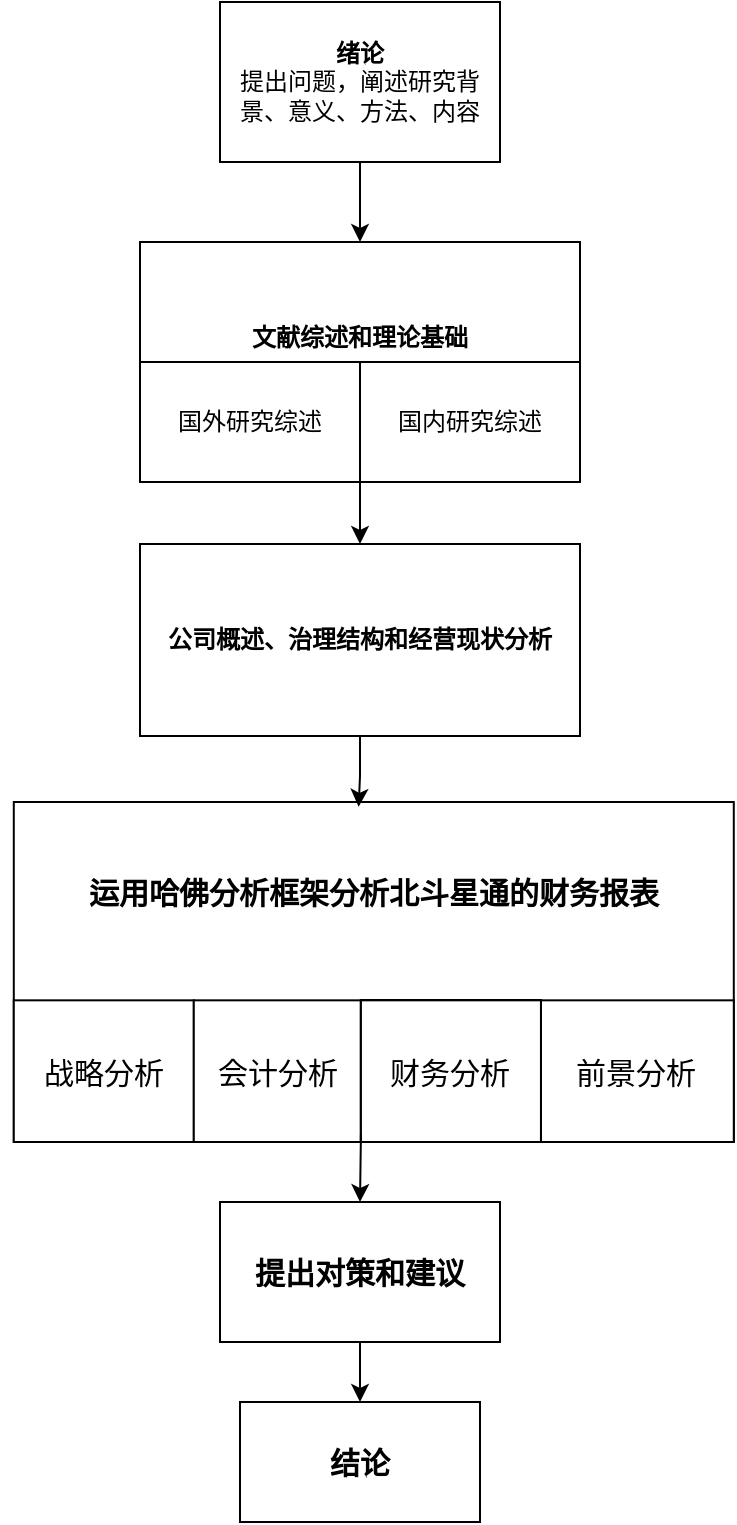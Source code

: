<mxfile version="14.1.8" type="github">
  <diagram id="C5RBs43oDa-KdzZeNtuy" name="Page-1">
    <mxGraphModel dx="586" dy="879" grid="1" gridSize="10" guides="1" tooltips="1" connect="1" arrows="1" fold="1" page="1" pageScale="1" pageWidth="827" pageHeight="1169" math="0" shadow="0">
      <root>
        <mxCell id="WIyWlLk6GJQsqaUBKTNV-0" />
        <mxCell id="WIyWlLk6GJQsqaUBKTNV-1" parent="WIyWlLk6GJQsqaUBKTNV-0" />
        <mxCell id="F_8K6QHJmM84Rk0KRCar-3" value="" style="edgeStyle=orthogonalEdgeStyle;rounded=0;orthogonalLoop=1;jettySize=auto;html=1;" edge="1" parent="WIyWlLk6GJQsqaUBKTNV-1" source="F_8K6QHJmM84Rk0KRCar-1" target="F_8K6QHJmM84Rk0KRCar-2">
          <mxGeometry relative="1" as="geometry" />
        </mxCell>
        <mxCell id="F_8K6QHJmM84Rk0KRCar-1" value="&lt;div&gt;&lt;b&gt;绪论&lt;/b&gt;&lt;/div&gt;&lt;div&gt;提出问题，阐述研究背景、意义、方法、内容&lt;br&gt;&lt;/div&gt;" style="rounded=0;whiteSpace=wrap;html=1;" vertex="1" parent="WIyWlLk6GJQsqaUBKTNV-1">
          <mxGeometry x="250" y="160" width="140" height="80" as="geometry" />
        </mxCell>
        <mxCell id="F_8K6QHJmM84Rk0KRCar-2" value="&lt;div&gt;文献综述和理论基础&lt;/div&gt;" style="whiteSpace=wrap;html=1;rounded=0;fontStyle=1" vertex="1" parent="WIyWlLk6GJQsqaUBKTNV-1">
          <mxGeometry x="210" y="280" width="220" height="96" as="geometry" />
        </mxCell>
        <mxCell id="F_8K6QHJmM84Rk0KRCar-18" style="edgeStyle=orthogonalEdgeStyle;rounded=0;orthogonalLoop=1;jettySize=auto;html=1;exitX=1;exitY=0.5;exitDx=0;exitDy=0;fontSize=15;" edge="1" parent="WIyWlLk6GJQsqaUBKTNV-1" source="F_8K6QHJmM84Rk0KRCar-4" target="F_8K6QHJmM84Rk0KRCar-17">
          <mxGeometry relative="1" as="geometry">
            <Array as="points">
              <mxPoint x="320" y="390" />
              <mxPoint x="320" y="390" />
            </Array>
          </mxGeometry>
        </mxCell>
        <mxCell id="F_8K6QHJmM84Rk0KRCar-4" value="国外研究综述" style="rounded=0;whiteSpace=wrap;html=1;" vertex="1" parent="WIyWlLk6GJQsqaUBKTNV-1">
          <mxGeometry x="210" y="340" width="110" height="60" as="geometry" />
        </mxCell>
        <mxCell id="F_8K6QHJmM84Rk0KRCar-5" value="国内研究综述" style="rounded=0;whiteSpace=wrap;html=1;" vertex="1" parent="WIyWlLk6GJQsqaUBKTNV-1">
          <mxGeometry x="320" y="340" width="110" height="60" as="geometry" />
        </mxCell>
        <mxCell id="F_8K6QHJmM84Rk0KRCar-15" value="" style="group" vertex="1" connectable="0" parent="WIyWlLk6GJQsqaUBKTNV-1">
          <mxGeometry x="140" y="560" width="360" height="170" as="geometry" />
        </mxCell>
        <mxCell id="F_8K6QHJmM84Rk0KRCar-6" value="运用哈佛分析框架分析北斗星通的财务报表" style="rounded=0;whiteSpace=wrap;html=1;fontStyle=1;fontSize=15;spacingTop=-80;container=1;" vertex="1" parent="F_8K6QHJmM84Rk0KRCar-15">
          <mxGeometry x="6.894" width="360.0" height="170" as="geometry" />
        </mxCell>
        <mxCell id="F_8K6QHJmM84Rk0KRCar-7" value="战略分析" style="rounded=0;whiteSpace=wrap;html=1;fontSize=15;" vertex="1" parent="F_8K6QHJmM84Rk0KRCar-15">
          <mxGeometry x="6.894" y="99.167" width="90.0" height="70.833" as="geometry" />
        </mxCell>
        <mxCell id="F_8K6QHJmM84Rk0KRCar-8" value="会计分析" style="rounded=0;whiteSpace=wrap;html=1;fontSize=15;" vertex="1" parent="F_8K6QHJmM84Rk0KRCar-15">
          <mxGeometry x="96.894" y="99.167" width="83.571" height="70.833" as="geometry" />
        </mxCell>
        <mxCell id="F_8K6QHJmM84Rk0KRCar-9" value="" style="rounded=0;whiteSpace=wrap;html=1;fontSize=15;" vertex="1" parent="F_8K6QHJmM84Rk0KRCar-15">
          <mxGeometry x="180.465" y="99.167" width="90.0" height="70.833" as="geometry" />
        </mxCell>
        <mxCell id="F_8K6QHJmM84Rk0KRCar-10" value="前景分析" style="rounded=0;whiteSpace=wrap;html=1;fontSize=15;" vertex="1" parent="F_8K6QHJmM84Rk0KRCar-15">
          <mxGeometry x="270.465" y="99.167" width="96.429" height="70.833" as="geometry" />
        </mxCell>
        <mxCell id="F_8K6QHJmM84Rk0KRCar-11" value="" style="rounded=0;whiteSpace=wrap;html=1;fontSize=15;" vertex="1" parent="F_8K6QHJmM84Rk0KRCar-15">
          <mxGeometry x="180.465" y="99.167" width="90.0" height="70.833" as="geometry" />
        </mxCell>
        <mxCell id="F_8K6QHJmM84Rk0KRCar-12" value="" style="rounded=0;whiteSpace=wrap;html=1;fontSize=15;" vertex="1" parent="F_8K6QHJmM84Rk0KRCar-15">
          <mxGeometry x="180.465" y="99.167" width="90.0" height="70.833" as="geometry" />
        </mxCell>
        <mxCell id="F_8K6QHJmM84Rk0KRCar-13" value="财务分析" style="rounded=0;whiteSpace=wrap;html=1;fontSize=15;" vertex="1" parent="F_8K6QHJmM84Rk0KRCar-15">
          <mxGeometry x="180.465" y="99.167" width="90.0" height="70.833" as="geometry" />
        </mxCell>
        <mxCell id="F_8K6QHJmM84Rk0KRCar-20" style="edgeStyle=orthogonalEdgeStyle;rounded=0;orthogonalLoop=1;jettySize=auto;html=1;entryX=0.479;entryY=0.014;entryDx=0;entryDy=0;entryPerimeter=0;fontSize=15;" edge="1" parent="WIyWlLk6GJQsqaUBKTNV-1" source="F_8K6QHJmM84Rk0KRCar-17" target="F_8K6QHJmM84Rk0KRCar-6">
          <mxGeometry relative="1" as="geometry" />
        </mxCell>
        <mxCell id="F_8K6QHJmM84Rk0KRCar-17" value="公司概述、治理结构和经营现状分析" style="whiteSpace=wrap;html=1;rounded=0;fontStyle=1" vertex="1" parent="WIyWlLk6GJQsqaUBKTNV-1">
          <mxGeometry x="210" y="431" width="220" height="96" as="geometry" />
        </mxCell>
        <mxCell id="F_8K6QHJmM84Rk0KRCar-25" style="edgeStyle=orthogonalEdgeStyle;rounded=0;orthogonalLoop=1;jettySize=auto;html=1;entryX=0.5;entryY=0;entryDx=0;entryDy=0;fontSize=15;" edge="1" parent="WIyWlLk6GJQsqaUBKTNV-1" source="F_8K6QHJmM84Rk0KRCar-21" target="F_8K6QHJmM84Rk0KRCar-22">
          <mxGeometry relative="1" as="geometry" />
        </mxCell>
        <mxCell id="F_8K6QHJmM84Rk0KRCar-21" value="&lt;b&gt;提出对策和建议&lt;br&gt;&lt;/b&gt;" style="rounded=0;whiteSpace=wrap;html=1;fontSize=15;" vertex="1" parent="WIyWlLk6GJQsqaUBKTNV-1">
          <mxGeometry x="250" y="760" width="140" height="70" as="geometry" />
        </mxCell>
        <mxCell id="F_8K6QHJmM84Rk0KRCar-22" value="&lt;b&gt;结论&lt;br&gt;&lt;/b&gt;" style="rounded=0;whiteSpace=wrap;html=1;fontSize=15;" vertex="1" parent="WIyWlLk6GJQsqaUBKTNV-1">
          <mxGeometry x="260" y="860" width="120" height="60" as="geometry" />
        </mxCell>
        <mxCell id="F_8K6QHJmM84Rk0KRCar-24" value="" style="endArrow=classic;html=1;fontSize=15;entryX=0.5;entryY=0;entryDx=0;entryDy=0;exitX=0;exitY=0.946;exitDx=0;exitDy=0;exitPerimeter=0;" edge="1" parent="WIyWlLk6GJQsqaUBKTNV-1" source="F_8K6QHJmM84Rk0KRCar-13" target="F_8K6QHJmM84Rk0KRCar-21">
          <mxGeometry width="50" height="50" relative="1" as="geometry">
            <mxPoint x="410" y="750" as="sourcePoint" />
            <mxPoint x="460" y="700" as="targetPoint" />
          </mxGeometry>
        </mxCell>
      </root>
    </mxGraphModel>
  </diagram>
</mxfile>
